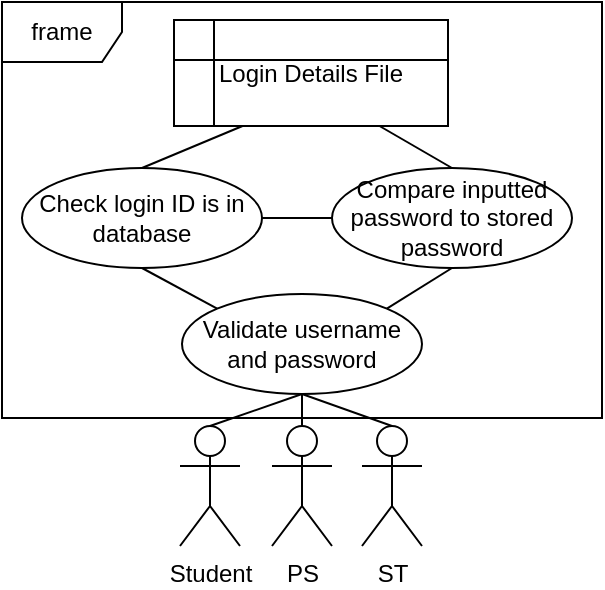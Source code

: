 <mxfile version="22.1.7" type="github">
  <diagram name="Page-1" id="YtRWL6xi7WXf7ExENpnt">
    <mxGraphModel dx="480" dy="562" grid="0" gridSize="10" guides="1" tooltips="1" connect="1" arrows="1" fold="1" page="1" pageScale="1" pageWidth="850" pageHeight="1100" math="0" shadow="0">
      <root>
        <mxCell id="0" />
        <mxCell id="1" parent="0" />
        <mxCell id="Dxmy5TuPjZIW4maYXQhK-1" value="Validate username and password" style="ellipse;whiteSpace=wrap;html=1;" vertex="1" parent="1">
          <mxGeometry x="260" y="252" width="120" height="50" as="geometry" />
        </mxCell>
        <mxCell id="Dxmy5TuPjZIW4maYXQhK-2" value="Check login ID is in database" style="ellipse;whiteSpace=wrap;html=1;" vertex="1" parent="1">
          <mxGeometry x="180" y="189" width="120" height="50" as="geometry" />
        </mxCell>
        <mxCell id="Dxmy5TuPjZIW4maYXQhK-3" value="Compare inputted password to stored password" style="ellipse;whiteSpace=wrap;html=1;" vertex="1" parent="1">
          <mxGeometry x="335" y="189" width="120" height="50" as="geometry" />
        </mxCell>
        <mxCell id="Dxmy5TuPjZIW4maYXQhK-4" value="Login Details File" style="shape=internalStorage;whiteSpace=wrap;html=1;backgroundOutline=1;" vertex="1" parent="1">
          <mxGeometry x="256" y="115" width="137" height="53" as="geometry" />
        </mxCell>
        <mxCell id="Dxmy5TuPjZIW4maYXQhK-5" value="" style="endArrow=none;html=1;rounded=0;exitX=0.5;exitY=0;exitDx=0;exitDy=0;entryX=0.25;entryY=1;entryDx=0;entryDy=0;" edge="1" parent="1" source="Dxmy5TuPjZIW4maYXQhK-2" target="Dxmy5TuPjZIW4maYXQhK-4">
          <mxGeometry width="50" height="50" relative="1" as="geometry">
            <mxPoint x="295" y="317" as="sourcePoint" />
            <mxPoint x="345" y="267" as="targetPoint" />
          </mxGeometry>
        </mxCell>
        <mxCell id="Dxmy5TuPjZIW4maYXQhK-6" value="" style="endArrow=none;html=1;rounded=0;exitX=0.5;exitY=0;exitDx=0;exitDy=0;entryX=0.75;entryY=1;entryDx=0;entryDy=0;" edge="1" parent="1" source="Dxmy5TuPjZIW4maYXQhK-3" target="Dxmy5TuPjZIW4maYXQhK-4">
          <mxGeometry width="50" height="50" relative="1" as="geometry">
            <mxPoint x="250" y="199" as="sourcePoint" />
            <mxPoint x="300" y="149" as="targetPoint" />
          </mxGeometry>
        </mxCell>
        <mxCell id="Dxmy5TuPjZIW4maYXQhK-7" value="" style="endArrow=none;html=1;rounded=0;exitX=0;exitY=0;exitDx=0;exitDy=0;entryX=0.5;entryY=1;entryDx=0;entryDy=0;" edge="1" parent="1" source="Dxmy5TuPjZIW4maYXQhK-1" target="Dxmy5TuPjZIW4maYXQhK-2">
          <mxGeometry width="50" height="50" relative="1" as="geometry">
            <mxPoint x="260" y="209" as="sourcePoint" />
            <mxPoint x="310" y="159" as="targetPoint" />
          </mxGeometry>
        </mxCell>
        <mxCell id="Dxmy5TuPjZIW4maYXQhK-8" value="" style="endArrow=none;html=1;rounded=0;exitX=1;exitY=0;exitDx=0;exitDy=0;entryX=0.5;entryY=1;entryDx=0;entryDy=0;" edge="1" parent="1" source="Dxmy5TuPjZIW4maYXQhK-1" target="Dxmy5TuPjZIW4maYXQhK-3">
          <mxGeometry width="50" height="50" relative="1" as="geometry">
            <mxPoint x="270" y="219" as="sourcePoint" />
            <mxPoint x="320" y="169" as="targetPoint" />
          </mxGeometry>
        </mxCell>
        <mxCell id="Dxmy5TuPjZIW4maYXQhK-9" value="" style="endArrow=none;html=1;rounded=0;exitX=1;exitY=0.5;exitDx=0;exitDy=0;entryX=0;entryY=0.5;entryDx=0;entryDy=0;" edge="1" parent="1" source="Dxmy5TuPjZIW4maYXQhK-2" target="Dxmy5TuPjZIW4maYXQhK-3">
          <mxGeometry width="50" height="50" relative="1" as="geometry">
            <mxPoint x="280" y="229" as="sourcePoint" />
            <mxPoint x="330" y="179" as="targetPoint" />
          </mxGeometry>
        </mxCell>
        <mxCell id="Dxmy5TuPjZIW4maYXQhK-10" value="frame" style="shape=umlFrame;whiteSpace=wrap;html=1;pointerEvents=0;" vertex="1" parent="1">
          <mxGeometry x="170" y="106" width="300" height="208" as="geometry" />
        </mxCell>
        <mxCell id="Dxmy5TuPjZIW4maYXQhK-11" value="ST" style="shape=umlActor;verticalLabelPosition=bottom;verticalAlign=top;html=1;outlineConnect=0;" vertex="1" parent="1">
          <mxGeometry x="350" y="318" width="30" height="60" as="geometry" />
        </mxCell>
        <mxCell id="Dxmy5TuPjZIW4maYXQhK-12" value="PS" style="shape=umlActor;verticalLabelPosition=bottom;verticalAlign=top;html=1;outlineConnect=0;" vertex="1" parent="1">
          <mxGeometry x="305" y="318" width="30" height="60" as="geometry" />
        </mxCell>
        <mxCell id="Dxmy5TuPjZIW4maYXQhK-13" value="Student" style="shape=umlActor;verticalLabelPosition=bottom;verticalAlign=top;html=1;outlineConnect=0;" vertex="1" parent="1">
          <mxGeometry x="259" y="318" width="30" height="60" as="geometry" />
        </mxCell>
        <mxCell id="Dxmy5TuPjZIW4maYXQhK-14" value="" style="endArrow=none;html=1;rounded=0;exitX=0.5;exitY=0;exitDx=0;exitDy=0;entryX=0.5;entryY=1;entryDx=0;entryDy=0;exitPerimeter=0;" edge="1" parent="1" source="Dxmy5TuPjZIW4maYXQhK-13" target="Dxmy5TuPjZIW4maYXQhK-1">
          <mxGeometry width="50" height="50" relative="1" as="geometry">
            <mxPoint x="372" y="269" as="sourcePoint" />
            <mxPoint x="405" y="249" as="targetPoint" />
          </mxGeometry>
        </mxCell>
        <mxCell id="Dxmy5TuPjZIW4maYXQhK-15" value="" style="endArrow=none;html=1;rounded=0;exitX=0.5;exitY=0;exitDx=0;exitDy=0;entryX=0.5;entryY=1;entryDx=0;entryDy=0;exitPerimeter=0;" edge="1" parent="1" source="Dxmy5TuPjZIW4maYXQhK-12" target="Dxmy5TuPjZIW4maYXQhK-1">
          <mxGeometry width="50" height="50" relative="1" as="geometry">
            <mxPoint x="382" y="279" as="sourcePoint" />
            <mxPoint x="415" y="259" as="targetPoint" />
          </mxGeometry>
        </mxCell>
        <mxCell id="Dxmy5TuPjZIW4maYXQhK-16" value="" style="endArrow=none;html=1;rounded=0;exitX=0.5;exitY=0;exitDx=0;exitDy=0;entryX=0.5;entryY=1;entryDx=0;entryDy=0;exitPerimeter=0;" edge="1" parent="1" source="Dxmy5TuPjZIW4maYXQhK-11" target="Dxmy5TuPjZIW4maYXQhK-1">
          <mxGeometry width="50" height="50" relative="1" as="geometry">
            <mxPoint x="392" y="289" as="sourcePoint" />
            <mxPoint x="425" y="269" as="targetPoint" />
          </mxGeometry>
        </mxCell>
      </root>
    </mxGraphModel>
  </diagram>
</mxfile>
